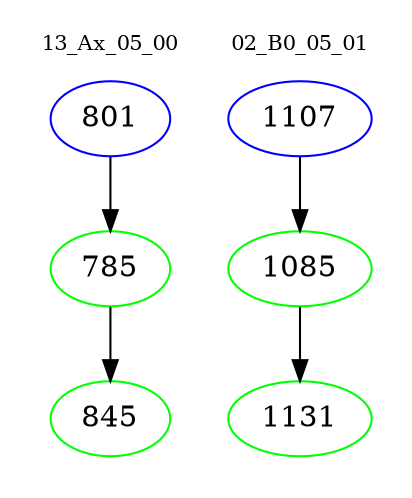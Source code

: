 digraph{
subgraph cluster_0 {
color = white
label = "13_Ax_05_00";
fontsize=10;
T0_801 [label="801", color="blue"]
T0_801 -> T0_785 [color="black"]
T0_785 [label="785", color="green"]
T0_785 -> T0_845 [color="black"]
T0_845 [label="845", color="green"]
}
subgraph cluster_1 {
color = white
label = "02_B0_05_01";
fontsize=10;
T1_1107 [label="1107", color="blue"]
T1_1107 -> T1_1085 [color="black"]
T1_1085 [label="1085", color="green"]
T1_1085 -> T1_1131 [color="black"]
T1_1131 [label="1131", color="green"]
}
}
